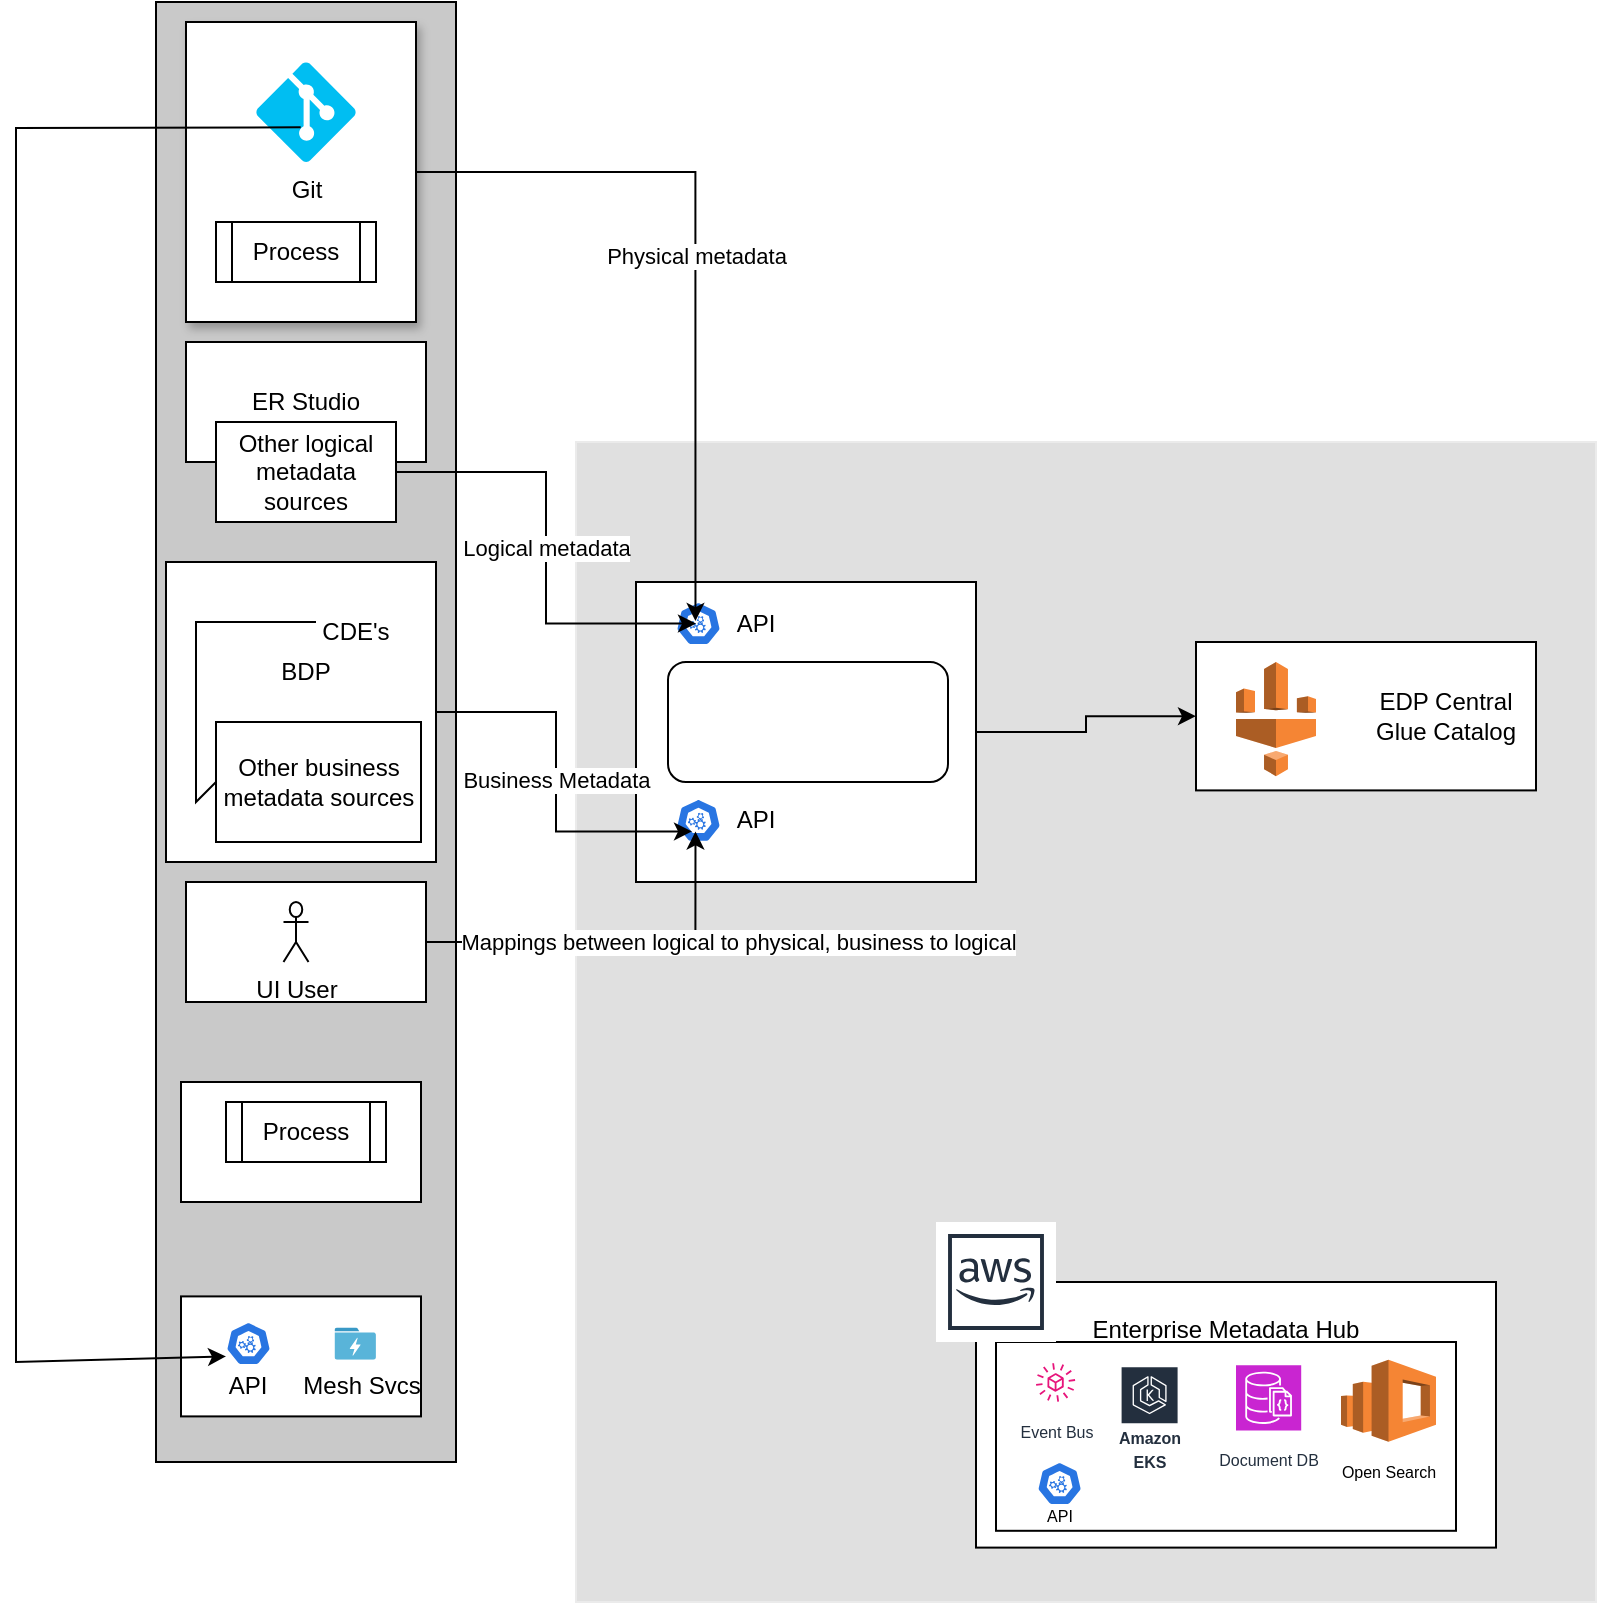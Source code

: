 <mxfile version="23.1.4" type="github">
  <diagram name="Page-1" id="dE6yGRrycPSdIeFdvO5s">
    <mxGraphModel dx="1168" dy="429" grid="1" gridSize="10" guides="1" tooltips="1" connect="1" arrows="1" fold="1" page="1" pageScale="1" pageWidth="827" pageHeight="1169" math="0" shadow="0">
      <root>
        <mxCell id="0" />
        <mxCell id="1" parent="0" />
        <mxCell id="uKNiGlANXCOoaX_LWEY7-12" value="" style="rounded=0;whiteSpace=wrap;html=1;fillColor=#E0E0E0;strokeColor=#EBEBEB;" vertex="1" parent="1">
          <mxGeometry x="-540" y="470" width="510" height="580" as="geometry" />
        </mxCell>
        <mxCell id="hkPZR-MXZNHqxhCfoVSz-6" value="" style="rounded=0;whiteSpace=wrap;html=1;" parent="1" vertex="1">
          <mxGeometry x="-735" y="270" width="115" height="100" as="geometry" />
        </mxCell>
        <mxCell id="hkPZR-MXZNHqxhCfoVSz-1" value="" style="rounded=0;whiteSpace=wrap;html=1;fillColor=#C9C9C9;" parent="1" vertex="1">
          <mxGeometry x="-750" y="250" width="150" height="730" as="geometry" />
        </mxCell>
        <mxCell id="hkPZR-MXZNHqxhCfoVSz-2" value="ER Studio" style="rounded=0;whiteSpace=wrap;html=1;" parent="1" vertex="1">
          <mxGeometry x="-735" y="420" width="120" height="60" as="geometry" />
        </mxCell>
        <mxCell id="hkPZR-MXZNHqxhCfoVSz-3" value="Other logical metadata sources" style="rounded=0;whiteSpace=wrap;html=1;" parent="1" vertex="1">
          <mxGeometry x="-720" y="460" width="90" height="50" as="geometry" />
        </mxCell>
        <mxCell id="hkPZR-MXZNHqxhCfoVSz-8" value="" style="rounded=0;whiteSpace=wrap;html=1;strokeColor=default;shadow=1;" parent="1" vertex="1">
          <mxGeometry x="-735" y="260" width="115" height="150" as="geometry" />
        </mxCell>
        <mxCell id="hkPZR-MXZNHqxhCfoVSz-4" value="Git" style="verticalLabelPosition=bottom;html=1;verticalAlign=top;align=center;strokeColor=none;fillColor=#00BEF2;shape=mxgraph.azure.git_repository;" parent="1" vertex="1">
          <mxGeometry x="-700" y="280" width="50" height="50" as="geometry" />
        </mxCell>
        <mxCell id="hkPZR-MXZNHqxhCfoVSz-7" value="Process" style="shape=process;whiteSpace=wrap;html=1;backgroundOutline=1;" parent="1" vertex="1">
          <mxGeometry x="-720" y="360" width="80" height="30" as="geometry" />
        </mxCell>
        <mxCell id="hkPZR-MXZNHqxhCfoVSz-10" value="" style="rounded=0;whiteSpace=wrap;html=1;" parent="1" vertex="1">
          <mxGeometry x="-745" y="530" width="135" height="150" as="geometry" />
        </mxCell>
        <mxCell id="hkPZR-MXZNHqxhCfoVSz-9" value="Other business metadata sources" style="rounded=0;whiteSpace=wrap;html=1;" parent="1" vertex="1">
          <mxGeometry x="-720" y="610" width="102.5" height="60" as="geometry" />
        </mxCell>
        <mxCell id="hkPZR-MXZNHqxhCfoVSz-12" value="" style="rounded=0;whiteSpace=wrap;html=1;" parent="1" vertex="1">
          <mxGeometry x="-735" y="690" width="120" height="60" as="geometry" />
        </mxCell>
        <mxCell id="hkPZR-MXZNHqxhCfoVSz-13" value="UI User" style="shape=umlActor;verticalLabelPosition=bottom;verticalAlign=top;html=1;outlineConnect=0;" parent="1" vertex="1">
          <mxGeometry x="-686.25" y="700" width="12.5" height="30" as="geometry" />
        </mxCell>
        <mxCell id="hkPZR-MXZNHqxhCfoVSz-17" value="" style="rounded=0;whiteSpace=wrap;html=1;" parent="1" vertex="1">
          <mxGeometry x="-737.5" y="790" width="120" height="60" as="geometry" />
        </mxCell>
        <mxCell id="hkPZR-MXZNHqxhCfoVSz-14" value="Process" style="shape=process;whiteSpace=wrap;html=1;backgroundOutline=1;" parent="1" vertex="1">
          <mxGeometry x="-715" y="800" width="80" height="30" as="geometry" />
        </mxCell>
        <mxCell id="hkPZR-MXZNHqxhCfoVSz-22" value="" style="rounded=0;whiteSpace=wrap;html=1;" parent="1" vertex="1">
          <mxGeometry x="-737.5" y="897.2" width="120" height="60" as="geometry" />
        </mxCell>
        <mxCell id="hkPZR-MXZNHqxhCfoVSz-20" value="" style="aspect=fixed;sketch=0;html=1;dashed=0;whitespace=wrap;fillColor=#2875E2;strokeColor=#ffffff;points=[[0.005,0.63,0],[0.1,0.2,0],[0.9,0.2,0],[0.5,0,0],[0.995,0.63,0],[0.72,0.99,0],[0.5,1,0],[0.28,0.99,0]];shape=mxgraph.kubernetes.icon2;prIcon=api" parent="1" vertex="1">
          <mxGeometry x="-715" y="910" width="22.5" height="21.6" as="geometry" />
        </mxCell>
        <mxCell id="hkPZR-MXZNHqxhCfoVSz-23" value="API" style="text;html=1;align=center;verticalAlign=middle;whiteSpace=wrap;rounded=0;" parent="1" vertex="1">
          <mxGeometry x="-733.75" y="927.2" width="60" height="30" as="geometry" />
        </mxCell>
        <mxCell id="hkPZR-MXZNHqxhCfoVSz-24" value="" style="image;sketch=0;aspect=fixed;html=1;points=[];align=center;fontSize=12;image=img/lib/mscae/Data_Lake_Store.svg;" parent="1" vertex="1">
          <mxGeometry x="-660.77" y="912.7" width="20.77" height="16.2" as="geometry" />
        </mxCell>
        <mxCell id="hkPZR-MXZNHqxhCfoVSz-25" value="Mesh Svcs" style="text;html=1;align=center;verticalAlign=middle;whiteSpace=wrap;rounded=0;" parent="1" vertex="1">
          <mxGeometry x="-683.75" y="927.2" width="73.75" height="30" as="geometry" />
        </mxCell>
        <mxCell id="hkPZR-MXZNHqxhCfoVSz-26" value="BDP" style="text;html=1;align=center;verticalAlign=middle;whiteSpace=wrap;rounded=0;" parent="1" vertex="1">
          <mxGeometry x="-705" y="570" width="60" height="30" as="geometry" />
        </mxCell>
        <mxCell id="hkPZR-MXZNHqxhCfoVSz-27" value="" style="endArrow=none;html=1;rounded=0;" parent="1" edge="1">
          <mxGeometry width="50" height="50" relative="1" as="geometry">
            <mxPoint x="-720" y="640" as="sourcePoint" />
            <mxPoint x="-670" y="560" as="targetPoint" />
            <Array as="points">
              <mxPoint x="-730" y="650" />
              <mxPoint x="-730" y="560" />
            </Array>
          </mxGeometry>
        </mxCell>
        <mxCell id="hkPZR-MXZNHqxhCfoVSz-28" value="CDE&#39;s" style="text;html=1;align=center;verticalAlign=middle;whiteSpace=wrap;rounded=0;" parent="1" vertex="1">
          <mxGeometry x="-680.38" y="550" width="60" height="30" as="geometry" />
        </mxCell>
        <mxCell id="hkPZR-MXZNHqxhCfoVSz-33" value="" style="endArrow=classic;html=1;rounded=0;exitX=0.447;exitY=0.653;exitDx=0;exitDy=0;exitPerimeter=0;" parent="1" source="hkPZR-MXZNHqxhCfoVSz-4" edge="1">
          <mxGeometry width="50" height="50" relative="1" as="geometry">
            <mxPoint x="-800" y="310" as="sourcePoint" />
            <mxPoint x="-715" y="927.2" as="targetPoint" />
            <Array as="points">
              <mxPoint x="-820" y="313" />
              <mxPoint x="-820" y="930" />
            </Array>
          </mxGeometry>
        </mxCell>
        <mxCell id="uKNiGlANXCOoaX_LWEY7-16" style="edgeStyle=orthogonalEdgeStyle;rounded=0;orthogonalLoop=1;jettySize=auto;html=1;entryX=0;entryY=0.5;entryDx=0;entryDy=0;" edge="1" parent="1" source="uKNiGlANXCOoaX_LWEY7-2" target="uKNiGlANXCOoaX_LWEY7-15">
          <mxGeometry relative="1" as="geometry" />
        </mxCell>
        <mxCell id="uKNiGlANXCOoaX_LWEY7-2" value="" style="rounded=0;whiteSpace=wrap;html=1;" vertex="1" parent="1">
          <mxGeometry x="-510" y="540" width="170" height="150" as="geometry" />
        </mxCell>
        <mxCell id="uKNiGlANXCOoaX_LWEY7-3" value="" style="rounded=1;whiteSpace=wrap;html=1;" vertex="1" parent="1">
          <mxGeometry x="-494" y="580.0" width="140" height="60" as="geometry" />
        </mxCell>
        <mxCell id="uKNiGlANXCOoaX_LWEY7-1" value="" style="shape=image;verticalLabelPosition=bottom;labelBackgroundColor=default;verticalAlign=top;aspect=fixed;imageAspect=0;image=https://upload.wikimedia.org/wikipedia/en/e/ef/Alation%2C_Inc._logo.png;" vertex="1" parent="1">
          <mxGeometry x="-500" y="584.2" width="152" height="51.6" as="geometry" />
        </mxCell>
        <mxCell id="uKNiGlANXCOoaX_LWEY7-4" value="" style="aspect=fixed;sketch=0;html=1;dashed=0;whitespace=wrap;fillColor=#2875E2;strokeColor=#ffffff;points=[[0.005,0.63,0],[0.1,0.2,0],[0.9,0.2,0],[0.5,0,0],[0.995,0.63,0],[0.72,0.99,0],[0.5,1,0],[0.28,0.99,0]];shape=mxgraph.kubernetes.icon2;prIcon=api" vertex="1" parent="1">
          <mxGeometry x="-490" y="550" width="22.5" height="21.6" as="geometry" />
        </mxCell>
        <mxCell id="uKNiGlANXCOoaX_LWEY7-5" value="" style="aspect=fixed;sketch=0;html=1;dashed=0;whitespace=wrap;fillColor=#2875E2;strokeColor=#ffffff;points=[[0.005,0.63,0],[0.1,0.2,0],[0.9,0.2,0],[0.5,0,0],[0.995,0.63,0],[0.72,0.99,0],[0.5,1,0],[0.28,0.99,0]];shape=mxgraph.kubernetes.icon2;prIcon=api" vertex="1" parent="1">
          <mxGeometry x="-490" y="648.4" width="22.5" height="21.6" as="geometry" />
        </mxCell>
        <mxCell id="uKNiGlANXCOoaX_LWEY7-6" value="API" style="text;html=1;align=center;verticalAlign=middle;whiteSpace=wrap;rounded=0;" vertex="1" parent="1">
          <mxGeometry x="-480" y="644.2" width="60" height="30" as="geometry" />
        </mxCell>
        <mxCell id="uKNiGlANXCOoaX_LWEY7-7" value="API" style="text;html=1;align=center;verticalAlign=middle;whiteSpace=wrap;rounded=0;" vertex="1" parent="1">
          <mxGeometry x="-480" y="545.8" width="60" height="30" as="geometry" />
        </mxCell>
        <mxCell id="uKNiGlANXCOoaX_LWEY7-8" value="Physical metadata" style="edgeStyle=orthogonalEdgeStyle;rounded=0;orthogonalLoop=1;jettySize=auto;html=1;entryX=0.433;entryY=0.441;entryDx=0;entryDy=0;entryPerimeter=0;" edge="1" parent="1" source="hkPZR-MXZNHqxhCfoVSz-8" target="uKNiGlANXCOoaX_LWEY7-4">
          <mxGeometry relative="1" as="geometry" />
        </mxCell>
        <mxCell id="uKNiGlANXCOoaX_LWEY7-10" value="Business Metadata" style="edgeStyle=orthogonalEdgeStyle;rounded=0;orthogonalLoop=1;jettySize=auto;html=1;entryX=0.356;entryY=0.756;entryDx=0;entryDy=0;entryPerimeter=0;" edge="1" parent="1" source="hkPZR-MXZNHqxhCfoVSz-10" target="uKNiGlANXCOoaX_LWEY7-5">
          <mxGeometry relative="1" as="geometry" />
        </mxCell>
        <mxCell id="uKNiGlANXCOoaX_LWEY7-11" value="Mappings between logical to physical, business to logical" style="edgeStyle=orthogonalEdgeStyle;rounded=0;orthogonalLoop=1;jettySize=auto;html=1;entryX=0.433;entryY=0.756;entryDx=0;entryDy=0;entryPerimeter=0;" edge="1" parent="1" source="hkPZR-MXZNHqxhCfoVSz-12" target="uKNiGlANXCOoaX_LWEY7-5">
          <mxGeometry x="0.418" y="-20" relative="1" as="geometry">
            <mxPoint x="1" as="offset" />
          </mxGeometry>
        </mxCell>
        <mxCell id="uKNiGlANXCOoaX_LWEY7-9" value="Logical metadata" style="edgeStyle=orthogonalEdgeStyle;rounded=0;orthogonalLoop=1;jettySize=auto;html=1;entryX=0;entryY=0.5;entryDx=0;entryDy=0;" edge="1" parent="1" source="hkPZR-MXZNHqxhCfoVSz-3" target="uKNiGlANXCOoaX_LWEY7-7">
          <mxGeometry relative="1" as="geometry" />
        </mxCell>
        <mxCell id="uKNiGlANXCOoaX_LWEY7-15" value="&lt;span style=&quot;white-space: pre;&quot;&gt;&#x9;&lt;/span&gt;&lt;span style=&quot;white-space: pre;&quot;&gt;&#x9;&lt;/span&gt;&lt;span style=&quot;white-space: pre;&quot;&gt;&#x9;&lt;/span&gt;EDP Central &lt;span style=&quot;white-space: pre;&quot;&gt;&#x9;&lt;/span&gt;&lt;span style=&quot;white-space: pre;&quot;&gt;&#x9;&lt;/span&gt;&lt;span style=&quot;white-space: pre;&quot;&gt;&#x9;&lt;/span&gt;Glue Catalog" style="rounded=0;whiteSpace=wrap;html=1;" vertex="1" parent="1">
          <mxGeometry x="-230" y="570" width="170" height="74.2" as="geometry" />
        </mxCell>
        <mxCell id="uKNiGlANXCOoaX_LWEY7-13" value="" style="outlineConnect=0;dashed=0;verticalLabelPosition=bottom;verticalAlign=top;align=center;html=1;shape=mxgraph.aws3.glue;fillColor=#F58534;gradientColor=none;" vertex="1" parent="1">
          <mxGeometry x="-210" y="580" width="40" height="57.1" as="geometry" />
        </mxCell>
        <mxCell id="uKNiGlANXCOoaX_LWEY7-17" value="" style="rounded=0;whiteSpace=wrap;html=1;" vertex="1" parent="1">
          <mxGeometry x="-340" y="890" width="260" height="132.8" as="geometry" />
        </mxCell>
        <mxCell id="uKNiGlANXCOoaX_LWEY7-18" value="" style="rounded=0;whiteSpace=wrap;html=1;" vertex="1" parent="1">
          <mxGeometry x="-330" y="920" width="230" height="94.4" as="geometry" />
        </mxCell>
        <mxCell id="uKNiGlANXCOoaX_LWEY7-19" value="Enterprise Metadata Hub" style="text;html=1;align=center;verticalAlign=middle;whiteSpace=wrap;rounded=0;" vertex="1" parent="1">
          <mxGeometry x="-290" y="898.9" width="150" height="30" as="geometry" />
        </mxCell>
        <mxCell id="uKNiGlANXCOoaX_LWEY7-20" value="" style="sketch=0;outlineConnect=0;fontColor=#232F3E;gradientColor=none;strokeColor=#232F3E;fillColor=#ffffff;dashed=0;verticalLabelPosition=bottom;verticalAlign=top;align=center;html=1;fontSize=12;fontStyle=0;aspect=fixed;shape=mxgraph.aws4.resourceIcon;resIcon=mxgraph.aws4.aws_cloud;" vertex="1" parent="1">
          <mxGeometry x="-360" y="860" width="60" height="60" as="geometry" />
        </mxCell>
        <mxCell id="uKNiGlANXCOoaX_LWEY7-21" value="&lt;font style=&quot;font-size: 8px;&quot;&gt;Event Bus&lt;/font&gt;" style="sketch=0;outlineConnect=0;fontColor=#232F3E;gradientColor=none;fillColor=#E7157B;strokeColor=none;dashed=0;verticalLabelPosition=bottom;verticalAlign=top;align=center;html=1;fontSize=12;fontStyle=0;aspect=fixed;pointerEvents=1;shape=mxgraph.aws4.eventbridge_saas_partner_event_bus_resource;" vertex="1" parent="1">
          <mxGeometry x="-310" y="930.4" width="19.6" height="19.6" as="geometry" />
        </mxCell>
        <mxCell id="uKNiGlANXCOoaX_LWEY7-22" value="" style="aspect=fixed;sketch=0;html=1;dashed=0;whitespace=wrap;fillColor=#2875E2;strokeColor=#ffffff;points=[[0.005,0.63,0],[0.1,0.2,0],[0.9,0.2,0],[0.5,0,0],[0.995,0.63,0],[0.72,0.99,0],[0.5,1,0],[0.28,0.99,0]];shape=mxgraph.kubernetes.icon2;prIcon=api" vertex="1" parent="1">
          <mxGeometry x="-309.45" y="980" width="22.5" height="21.6" as="geometry" />
        </mxCell>
        <mxCell id="uKNiGlANXCOoaX_LWEY7-23" value="&lt;font style=&quot;font-size: 8px;&quot;&gt;API&lt;/font&gt;" style="text;html=1;align=center;verticalAlign=middle;whiteSpace=wrap;rounded=0;" vertex="1" parent="1">
          <mxGeometry x="-328.2" y="997.2" width="60" height="17.2" as="geometry" />
        </mxCell>
        <mxCell id="uKNiGlANXCOoaX_LWEY7-24" value="&lt;font style=&quot;font-size: 8px;&quot;&gt;Amazon EKS&lt;/font&gt;" style="sketch=0;outlineConnect=0;fontColor=#232F3E;gradientColor=none;strokeColor=#ffffff;fillColor=#232F3E;dashed=0;verticalLabelPosition=middle;verticalAlign=bottom;align=center;html=1;whiteSpace=wrap;fontSize=10;fontStyle=1;spacing=3;shape=mxgraph.aws4.productIcon;prIcon=mxgraph.aws4.eks;" vertex="1" parent="1">
          <mxGeometry x="-268.2" y="931.6" width="30" height="57.2" as="geometry" />
        </mxCell>
        <mxCell id="uKNiGlANXCOoaX_LWEY7-25" value="&lt;font style=&quot;font-size: 8px;&quot;&gt;Document DB&lt;/font&gt;" style="sketch=0;points=[[0,0,0],[0.25,0,0],[0.5,0,0],[0.75,0,0],[1,0,0],[0,1,0],[0.25,1,0],[0.5,1,0],[0.75,1,0],[1,1,0],[0,0.25,0],[0,0.5,0],[0,0.75,0],[1,0.25,0],[1,0.5,0],[1,0.75,0]];outlineConnect=0;fontColor=#232F3E;fillColor=#C925D1;strokeColor=#ffffff;dashed=0;verticalLabelPosition=bottom;verticalAlign=top;align=center;html=1;fontSize=12;fontStyle=0;aspect=fixed;shape=mxgraph.aws4.resourceIcon;resIcon=mxgraph.aws4.documentdb_with_mongodb_compatibility;" vertex="1" parent="1">
          <mxGeometry x="-210" y="931.6" width="32.6" height="32.6" as="geometry" />
        </mxCell>
        <mxCell id="uKNiGlANXCOoaX_LWEY7-26" value="&lt;font style=&quot;font-size: 8px;&quot;&gt;Open Search&lt;br&gt;&lt;/font&gt;" style="outlineConnect=0;dashed=0;verticalLabelPosition=bottom;verticalAlign=top;align=center;html=1;shape=mxgraph.aws3.elasticsearch_service;fillColor=#F58534;gradientColor=none;" vertex="1" parent="1">
          <mxGeometry x="-157.5" y="928.9" width="47.5" height="41" as="geometry" />
        </mxCell>
      </root>
    </mxGraphModel>
  </diagram>
</mxfile>
